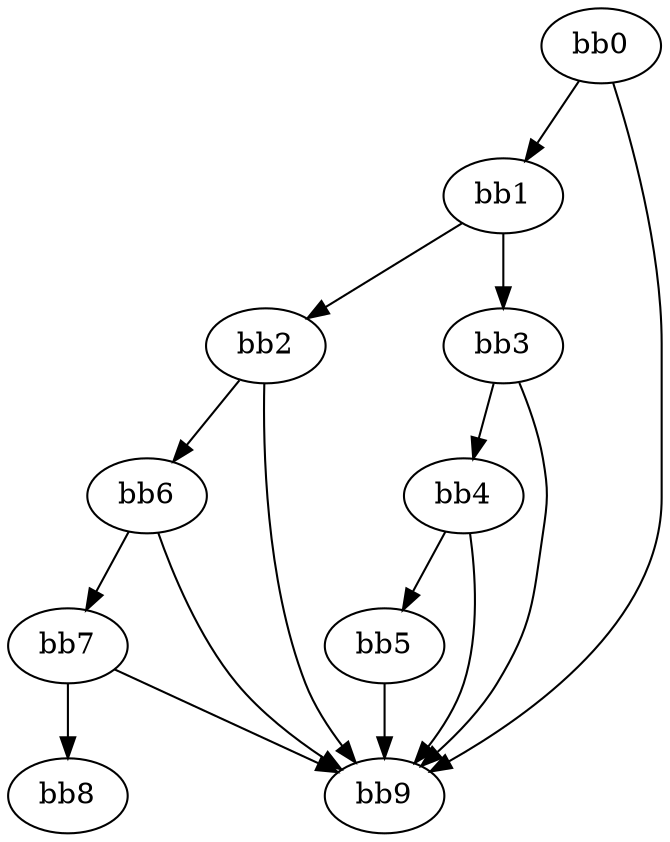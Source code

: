 digraph {
    0 [ label = "bb0\l" ]
    1 [ label = "bb1\l" ]
    2 [ label = "bb2\l" ]
    3 [ label = "bb3\l" ]
    4 [ label = "bb4\l" ]
    5 [ label = "bb5\l" ]
    6 [ label = "bb6\l" ]
    7 [ label = "bb7\l" ]
    8 [ label = "bb8\l" ]
    9 [ label = "bb9\l" ]
    0 -> 1 [ ]
    0 -> 9 [ ]
    1 -> 2 [ ]
    1 -> 3 [ ]
    2 -> 6 [ ]
    2 -> 9 [ ]
    3 -> 4 [ ]
    3 -> 9 [ ]
    4 -> 5 [ ]
    4 -> 9 [ ]
    5 -> 9 [ ]
    6 -> 7 [ ]
    6 -> 9 [ ]
    7 -> 8 [ ]
    7 -> 9 [ ]
}

